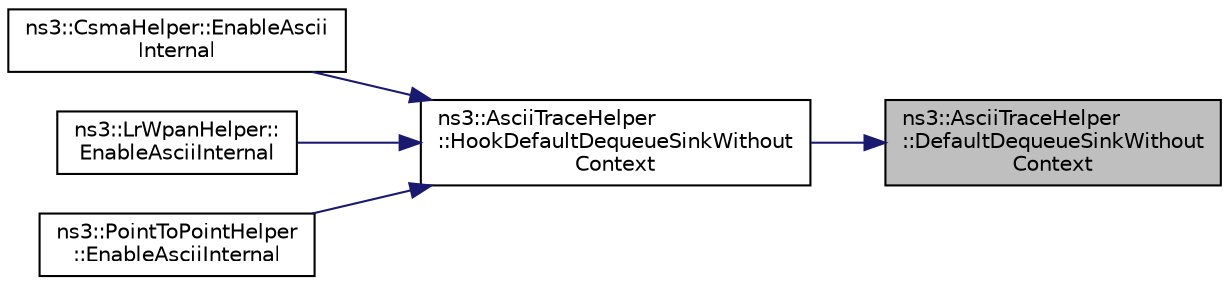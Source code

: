 digraph "ns3::AsciiTraceHelper::DefaultDequeueSinkWithoutContext"
{
 // LATEX_PDF_SIZE
  edge [fontname="Helvetica",fontsize="10",labelfontname="Helvetica",labelfontsize="10"];
  node [fontname="Helvetica",fontsize="10",shape=record];
  rankdir="RL";
  Node1 [label="ns3::AsciiTraceHelper\l::DefaultDequeueSinkWithout\lContext",height=0.2,width=0.4,color="black", fillcolor="grey75", style="filled", fontcolor="black",tooltip="Basic Dequeue default trace sink."];
  Node1 -> Node2 [dir="back",color="midnightblue",fontsize="10",style="solid",fontname="Helvetica"];
  Node2 [label="ns3::AsciiTraceHelper\l::HookDefaultDequeueSinkWithout\lContext",height=0.2,width=0.4,color="black", fillcolor="white", style="filled",URL="$classns3_1_1_ascii_trace_helper.html#aa243f364282ccf172881cde50cfaa4dd",tooltip="Hook a trace source to the default dequeue operation trace sink that does not accept nor log a trace ..."];
  Node2 -> Node3 [dir="back",color="midnightblue",fontsize="10",style="solid",fontname="Helvetica"];
  Node3 [label="ns3::CsmaHelper::EnableAscii\lInternal",height=0.2,width=0.4,color="black", fillcolor="white", style="filled",URL="$classns3_1_1_csma_helper.html#af2eac110641882febd39247258efda54",tooltip="Enable ascii trace output on the indicated net device."];
  Node2 -> Node4 [dir="back",color="midnightblue",fontsize="10",style="solid",fontname="Helvetica"];
  Node4 [label="ns3::LrWpanHelper::\lEnableAsciiInternal",height=0.2,width=0.4,color="black", fillcolor="white", style="filled",URL="$classns3_1_1_lr_wpan_helper.html#a0accf3ecc8c464cde332c92dca565c05",tooltip="Enable ascii trace output on the indicated net device."];
  Node2 -> Node5 [dir="back",color="midnightblue",fontsize="10",style="solid",fontname="Helvetica"];
  Node5 [label="ns3::PointToPointHelper\l::EnableAsciiInternal",height=0.2,width=0.4,color="black", fillcolor="white", style="filled",URL="$classns3_1_1_point_to_point_helper.html#a500491e31095208060544b015d1112d5",tooltip="Enable ascii trace output on the indicated net device."];
}
